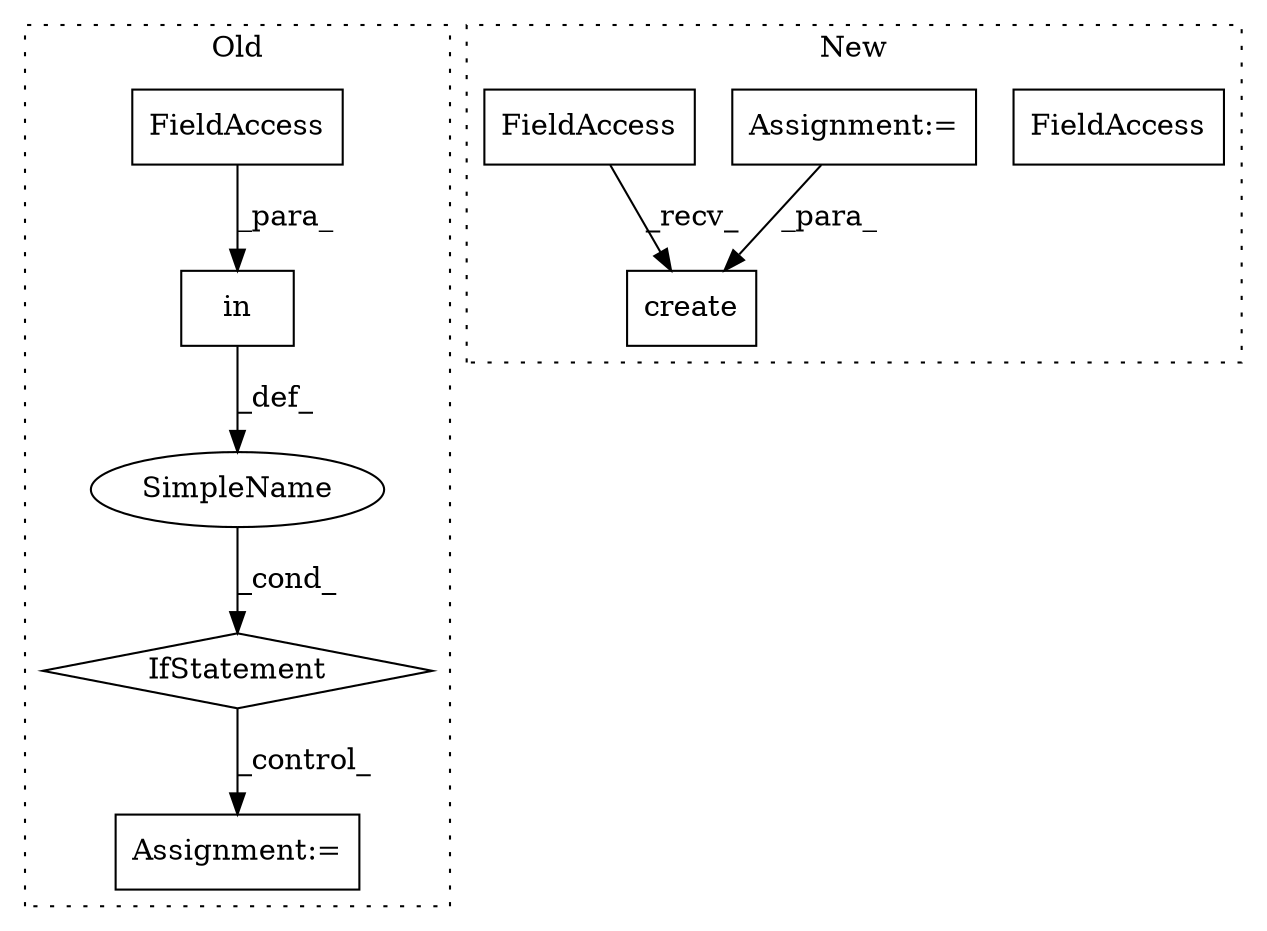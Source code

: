 digraph G {
subgraph cluster0 {
1 [label="in" a="105" s="2263" l="15" shape="box"];
3 [label="IfStatement" a="25" s="2251,2278" l="12,2" shape="diamond"];
4 [label="SimpleName" a="42" s="" l="" shape="ellipse"];
5 [label="Assignment:=" a="7" s="2346" l="1" shape="box"];
6 [label="FieldAccess" a="22" s="2274" l="4" shape="box"];
label = "Old";
style="dotted";
}
subgraph cluster1 {
2 [label="create" a="32" s="2456,2468" l="7,1" shape="box"];
7 [label="FieldAccess" a="22" s="2494" l="9" shape="box"];
8 [label="Assignment:=" a="7" s="1672" l="1" shape="box"];
9 [label="FieldAccess" a="22" s="2446" l="9" shape="box"];
label = "New";
style="dotted";
}
1 -> 4 [label="_def_"];
3 -> 5 [label="_control_"];
4 -> 3 [label="_cond_"];
6 -> 1 [label="_para_"];
8 -> 2 [label="_para_"];
9 -> 2 [label="_recv_"];
}